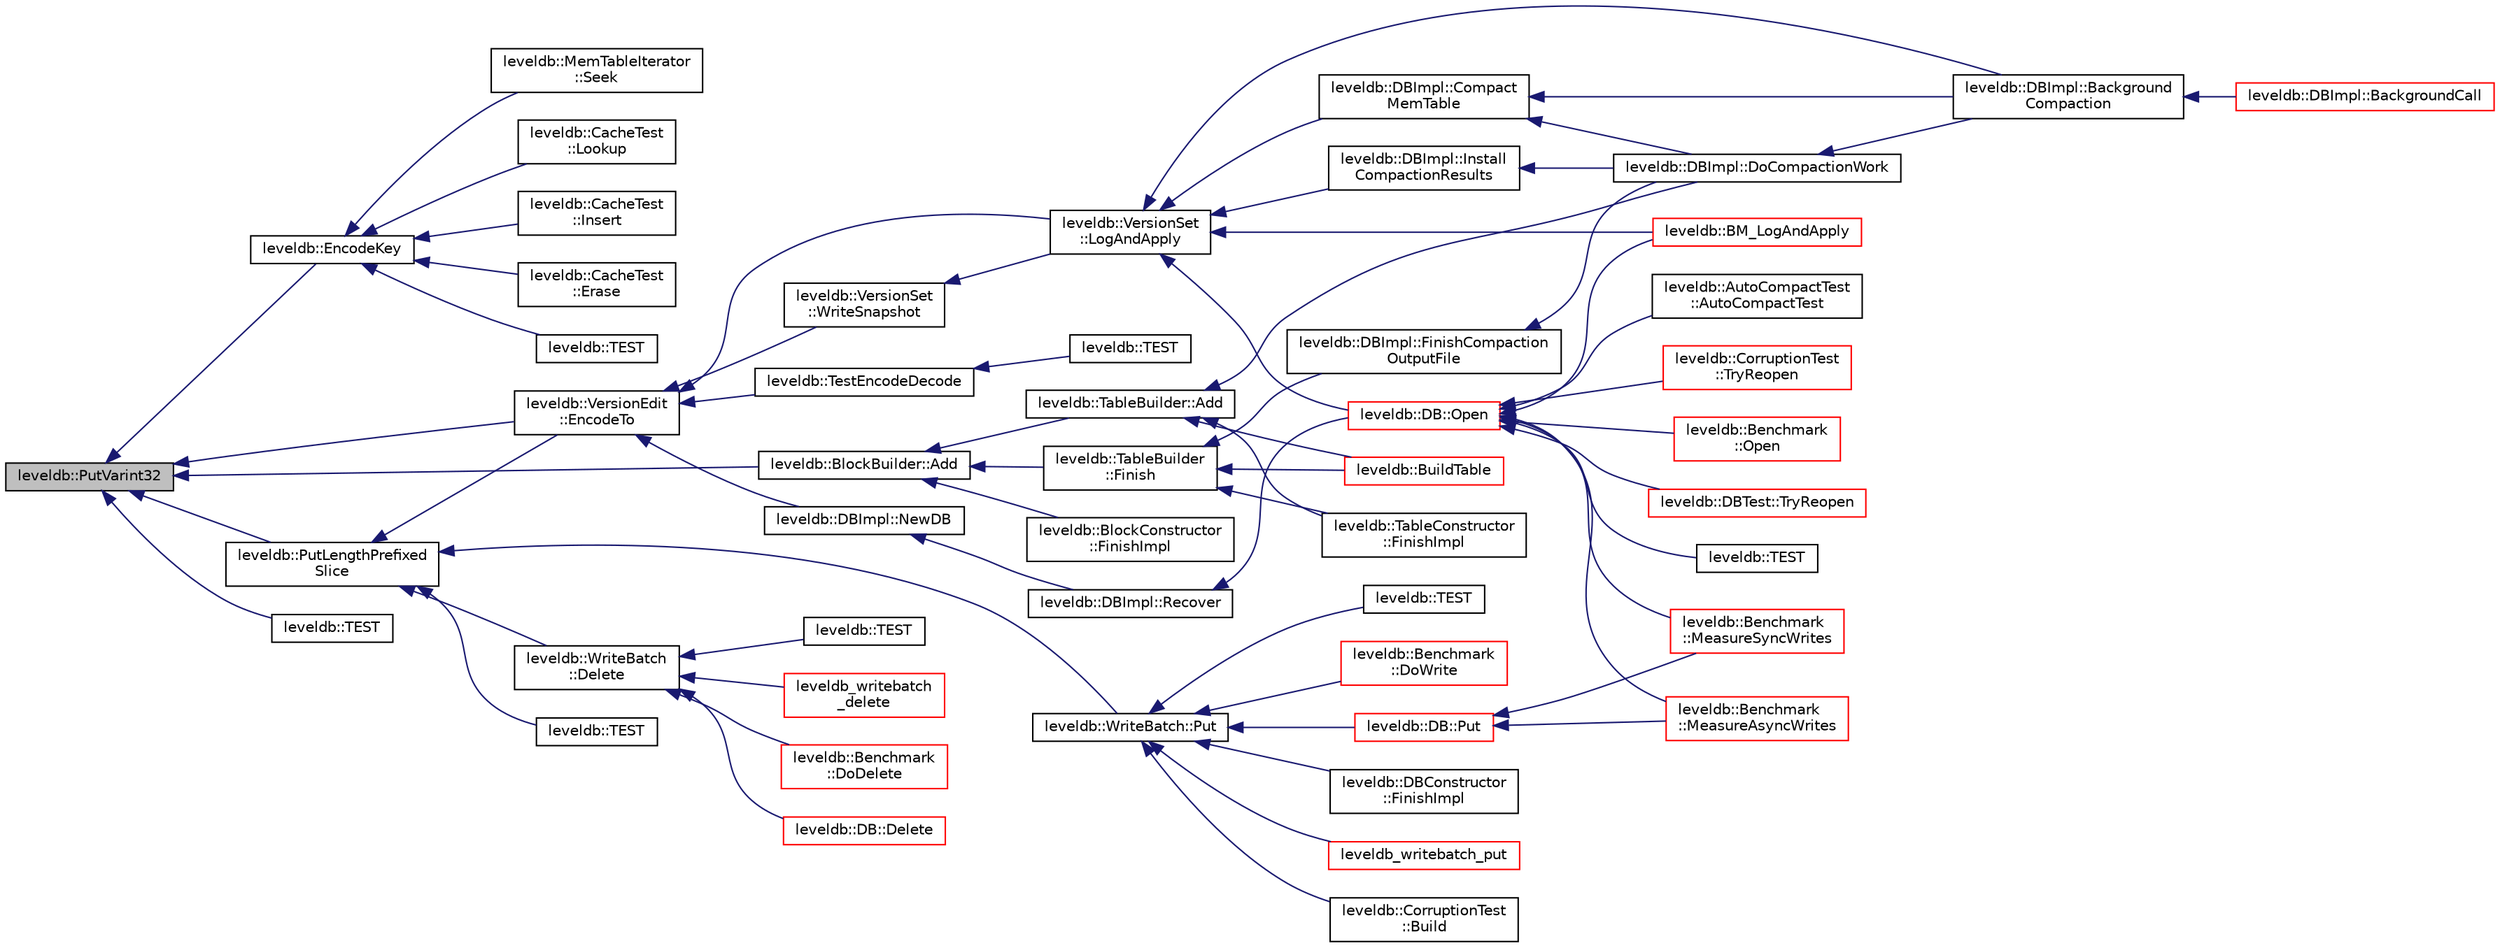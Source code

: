 digraph "leveldb::PutVarint32"
{
  edge [fontname="Helvetica",fontsize="10",labelfontname="Helvetica",labelfontsize="10"];
  node [fontname="Helvetica",fontsize="10",shape=record];
  rankdir="LR";
  Node1 [label="leveldb::PutVarint32",height=0.2,width=0.4,color="black", fillcolor="grey75", style="filled" fontcolor="black"];
  Node1 -> Node2 [dir="back",color="midnightblue",fontsize="10",style="solid"];
  Node2 [label="leveldb::EncodeKey",height=0.2,width=0.4,color="black", fillcolor="white", style="filled",URL="$namespaceleveldb.html#a1e6f16ce568bfceff4ba4d9623d7d795"];
  Node2 -> Node3 [dir="back",color="midnightblue",fontsize="10",style="solid"];
  Node3 [label="leveldb::MemTableIterator\l::Seek",height=0.2,width=0.4,color="black", fillcolor="white", style="filled",URL="$classleveldb_1_1_mem_table_iterator.html#a140f9575286994337de9b49ea7fe62cb"];
  Node2 -> Node4 [dir="back",color="midnightblue",fontsize="10",style="solid"];
  Node4 [label="leveldb::CacheTest\l::Lookup",height=0.2,width=0.4,color="black", fillcolor="white", style="filled",URL="$classleveldb_1_1_cache_test.html#a90d19cd6098f10f809f0c3b94e8b3fc6"];
  Node2 -> Node5 [dir="back",color="midnightblue",fontsize="10",style="solid"];
  Node5 [label="leveldb::CacheTest\l::Insert",height=0.2,width=0.4,color="black", fillcolor="white", style="filled",URL="$classleveldb_1_1_cache_test.html#ad7fc76253a92137e62aede17322c7286"];
  Node2 -> Node6 [dir="back",color="midnightblue",fontsize="10",style="solid"];
  Node6 [label="leveldb::CacheTest\l::Erase",height=0.2,width=0.4,color="black", fillcolor="white", style="filled",URL="$classleveldb_1_1_cache_test.html#aeaa81bbd9d0fba1fb31b0a8f7aa94397"];
  Node2 -> Node7 [dir="back",color="midnightblue",fontsize="10",style="solid"];
  Node7 [label="leveldb::TEST",height=0.2,width=0.4,color="black", fillcolor="white", style="filled",URL="$namespaceleveldb.html#a4836206c2e46b6cbcd72fd2ab5e6a201"];
  Node1 -> Node8 [dir="back",color="midnightblue",fontsize="10",style="solid"];
  Node8 [label="leveldb::VersionEdit\l::EncodeTo",height=0.2,width=0.4,color="black", fillcolor="white", style="filled",URL="$classleveldb_1_1_version_edit.html#aa3161c67223f6c5e843be579a8456086"];
  Node8 -> Node9 [dir="back",color="midnightblue",fontsize="10",style="solid"];
  Node9 [label="leveldb::DBImpl::NewDB",height=0.2,width=0.4,color="black", fillcolor="white", style="filled",URL="$classleveldb_1_1_d_b_impl.html#acfd8ee23923b6a2afb3016831d751b9b"];
  Node9 -> Node10 [dir="back",color="midnightblue",fontsize="10",style="solid"];
  Node10 [label="leveldb::DBImpl::Recover",height=0.2,width=0.4,color="black", fillcolor="white", style="filled",URL="$classleveldb_1_1_d_b_impl.html#aa9a573026c03e8485471f583316943b0"];
  Node10 -> Node11 [dir="back",color="midnightblue",fontsize="10",style="solid"];
  Node11 [label="leveldb::DB::Open",height=0.2,width=0.4,color="red", fillcolor="white", style="filled",URL="$classleveldb_1_1_d_b.html#ac1da2b48e911287d86f3a3bfa0f851fe"];
  Node11 -> Node12 [dir="back",color="midnightblue",fontsize="10",style="solid"];
  Node12 [label="leveldb::AutoCompactTest\l::AutoCompactTest",height=0.2,width=0.4,color="black", fillcolor="white", style="filled",URL="$classleveldb_1_1_auto_compact_test.html#a31fe0ded855f188fac1650c70849760c"];
  Node11 -> Node13 [dir="back",color="midnightblue",fontsize="10",style="solid"];
  Node13 [label="leveldb::CorruptionTest\l::TryReopen",height=0.2,width=0.4,color="red", fillcolor="white", style="filled",URL="$classleveldb_1_1_corruption_test.html#aaba7c05f06400ef45d1af5cb95f66a57"];
  Node11 -> Node14 [dir="back",color="midnightblue",fontsize="10",style="solid"];
  Node14 [label="leveldb::Benchmark\l::Open",height=0.2,width=0.4,color="red", fillcolor="white", style="filled",URL="$classleveldb_1_1_benchmark.html#a89a3b0da75e6cd2ffb879358e5dd82a6"];
  Node11 -> Node15 [dir="back",color="midnightblue",fontsize="10",style="solid"];
  Node15 [label="leveldb::Benchmark\l::MeasureAsyncWrites",height=0.2,width=0.4,color="red", fillcolor="white", style="filled",URL="$classleveldb_1_1_benchmark.html#a93f93835e288185005d25cf08037bed9"];
  Node11 -> Node16 [dir="back",color="midnightblue",fontsize="10",style="solid"];
  Node16 [label="leveldb::Benchmark\l::MeasureSyncWrites",height=0.2,width=0.4,color="red", fillcolor="white", style="filled",URL="$classleveldb_1_1_benchmark.html#ac7b13fb940cff41f5acc5dc99d93d36c"];
  Node11 -> Node17 [dir="back",color="midnightblue",fontsize="10",style="solid"];
  Node17 [label="leveldb::DBTest::TryReopen",height=0.2,width=0.4,color="red", fillcolor="white", style="filled",URL="$classleveldb_1_1_d_b_test.html#aee588b2d13db6be2a651a8fabeac5c79"];
  Node11 -> Node18 [dir="back",color="midnightblue",fontsize="10",style="solid"];
  Node18 [label="leveldb::TEST",height=0.2,width=0.4,color="black", fillcolor="white", style="filled",URL="$namespaceleveldb.html#a88d6fdcb16ed4edc65da40f383e6f23b"];
  Node11 -> Node19 [dir="back",color="midnightblue",fontsize="10",style="solid"];
  Node19 [label="leveldb::BM_LogAndApply",height=0.2,width=0.4,color="red", fillcolor="white", style="filled",URL="$namespaceleveldb.html#af9cf6ec167c9b6f25fd050ab6fb67a90"];
  Node8 -> Node20 [dir="back",color="midnightblue",fontsize="10",style="solid"];
  Node20 [label="leveldb::TestEncodeDecode",height=0.2,width=0.4,color="black", fillcolor="white", style="filled",URL="$namespaceleveldb.html#a435e5ce2b770dd30fffe979090145e0e"];
  Node20 -> Node21 [dir="back",color="midnightblue",fontsize="10",style="solid"];
  Node21 [label="leveldb::TEST",height=0.2,width=0.4,color="black", fillcolor="white", style="filled",URL="$namespaceleveldb.html#aa3106d7d6e907fc13c8c7ceed76740ad"];
  Node8 -> Node22 [dir="back",color="midnightblue",fontsize="10",style="solid"];
  Node22 [label="leveldb::VersionSet\l::LogAndApply",height=0.2,width=0.4,color="black", fillcolor="white", style="filled",URL="$classleveldb_1_1_version_set.html#ac1d014901be7095ace1aaec0cf391fb6"];
  Node22 -> Node23 [dir="back",color="midnightblue",fontsize="10",style="solid"];
  Node23 [label="leveldb::DBImpl::Compact\lMemTable",height=0.2,width=0.4,color="black", fillcolor="white", style="filled",URL="$classleveldb_1_1_d_b_impl.html#affe08e583b60dc854760d60f63db9364"];
  Node23 -> Node24 [dir="back",color="midnightblue",fontsize="10",style="solid"];
  Node24 [label="leveldb::DBImpl::Background\lCompaction",height=0.2,width=0.4,color="black", fillcolor="white", style="filled",URL="$classleveldb_1_1_d_b_impl.html#af8d8c2abc99da12f82a594b6a7d43e35"];
  Node24 -> Node25 [dir="back",color="midnightblue",fontsize="10",style="solid"];
  Node25 [label="leveldb::DBImpl::BackgroundCall",height=0.2,width=0.4,color="red", fillcolor="white", style="filled",URL="$classleveldb_1_1_d_b_impl.html#a0b9829a3bc7b5a119819c6b04b557ab0"];
  Node23 -> Node26 [dir="back",color="midnightblue",fontsize="10",style="solid"];
  Node26 [label="leveldb::DBImpl::DoCompactionWork",height=0.2,width=0.4,color="black", fillcolor="white", style="filled",URL="$classleveldb_1_1_d_b_impl.html#a75d505d0959b9efda825cf07b078d0c6"];
  Node26 -> Node24 [dir="back",color="midnightblue",fontsize="10",style="solid"];
  Node22 -> Node24 [dir="back",color="midnightblue",fontsize="10",style="solid"];
  Node22 -> Node27 [dir="back",color="midnightblue",fontsize="10",style="solid"];
  Node27 [label="leveldb::DBImpl::Install\lCompactionResults",height=0.2,width=0.4,color="black", fillcolor="white", style="filled",URL="$classleveldb_1_1_d_b_impl.html#a2c3c024febfab909b6e0741a382178ad"];
  Node27 -> Node26 [dir="back",color="midnightblue",fontsize="10",style="solid"];
  Node22 -> Node11 [dir="back",color="midnightblue",fontsize="10",style="solid"];
  Node22 -> Node19 [dir="back",color="midnightblue",fontsize="10",style="solid"];
  Node8 -> Node28 [dir="back",color="midnightblue",fontsize="10",style="solid"];
  Node28 [label="leveldb::VersionSet\l::WriteSnapshot",height=0.2,width=0.4,color="black", fillcolor="white", style="filled",URL="$classleveldb_1_1_version_set.html#a0363416d0bee83bb1558837c1dd90830"];
  Node28 -> Node22 [dir="back",color="midnightblue",fontsize="10",style="solid"];
  Node1 -> Node29 [dir="back",color="midnightblue",fontsize="10",style="solid"];
  Node29 [label="leveldb::BlockBuilder::Add",height=0.2,width=0.4,color="black", fillcolor="white", style="filled",URL="$classleveldb_1_1_block_builder.html#a17d0e23f1e7afcb874b22a0cb0b6cf17"];
  Node29 -> Node30 [dir="back",color="midnightblue",fontsize="10",style="solid"];
  Node30 [label="leveldb::TableBuilder::Add",height=0.2,width=0.4,color="black", fillcolor="white", style="filled",URL="$classleveldb_1_1_table_builder.html#a37bd347cb6340215475ac9b42dc19d10"];
  Node30 -> Node31 [dir="back",color="midnightblue",fontsize="10",style="solid"];
  Node31 [label="leveldb::BuildTable",height=0.2,width=0.4,color="red", fillcolor="white", style="filled",URL="$namespaceleveldb.html#a10e102da98819e1a1f9b254241482e65"];
  Node30 -> Node26 [dir="back",color="midnightblue",fontsize="10",style="solid"];
  Node30 -> Node32 [dir="back",color="midnightblue",fontsize="10",style="solid"];
  Node32 [label="leveldb::TableConstructor\l::FinishImpl",height=0.2,width=0.4,color="black", fillcolor="white", style="filled",URL="$classleveldb_1_1_table_constructor.html#aa8ce3799a55859c2dee50d3e08f56ef2"];
  Node29 -> Node33 [dir="back",color="midnightblue",fontsize="10",style="solid"];
  Node33 [label="leveldb::TableBuilder\l::Finish",height=0.2,width=0.4,color="black", fillcolor="white", style="filled",URL="$classleveldb_1_1_table_builder.html#a88f4bae006782e24462362d489dd3f35"];
  Node33 -> Node31 [dir="back",color="midnightblue",fontsize="10",style="solid"];
  Node33 -> Node34 [dir="back",color="midnightblue",fontsize="10",style="solid"];
  Node34 [label="leveldb::DBImpl::FinishCompaction\lOutputFile",height=0.2,width=0.4,color="black", fillcolor="white", style="filled",URL="$classleveldb_1_1_d_b_impl.html#af4f178de1d55d5cf05b9a5cd17d07160"];
  Node34 -> Node26 [dir="back",color="midnightblue",fontsize="10",style="solid"];
  Node33 -> Node32 [dir="back",color="midnightblue",fontsize="10",style="solid"];
  Node29 -> Node35 [dir="back",color="midnightblue",fontsize="10",style="solid"];
  Node35 [label="leveldb::BlockConstructor\l::FinishImpl",height=0.2,width=0.4,color="black", fillcolor="white", style="filled",URL="$classleveldb_1_1_block_constructor.html#ae3f38f0769d34cb7d80776b8249f48ae"];
  Node1 -> Node36 [dir="back",color="midnightblue",fontsize="10",style="solid"];
  Node36 [label="leveldb::PutLengthPrefixed\lSlice",height=0.2,width=0.4,color="black", fillcolor="white", style="filled",URL="$namespaceleveldb.html#a98eaeea7300aa4f9b56303ffa27581af"];
  Node36 -> Node8 [dir="back",color="midnightblue",fontsize="10",style="solid"];
  Node36 -> Node37 [dir="back",color="midnightblue",fontsize="10",style="solid"];
  Node37 [label="leveldb::WriteBatch::Put",height=0.2,width=0.4,color="black", fillcolor="white", style="filled",URL="$classleveldb_1_1_write_batch.html#a30770379143a7ccb4ede18ddf0e45bf3"];
  Node37 -> Node38 [dir="back",color="midnightblue",fontsize="10",style="solid"];
  Node38 [label="leveldb_writebatch_put",height=0.2,width=0.4,color="red", fillcolor="white", style="filled",URL="$c_8h.html#a4a880279e403daebb5d179ff4bf52cce"];
  Node37 -> Node39 [dir="back",color="midnightblue",fontsize="10",style="solid"];
  Node39 [label="leveldb::CorruptionTest\l::Build",height=0.2,width=0.4,color="black", fillcolor="white", style="filled",URL="$classleveldb_1_1_corruption_test.html#a54d2114311c61356e879b5ccfc3cda18"];
  Node37 -> Node40 [dir="back",color="midnightblue",fontsize="10",style="solid"];
  Node40 [label="leveldb::TEST",height=0.2,width=0.4,color="black", fillcolor="white", style="filled",URL="$namespaceleveldb.html#a25dbda5a48ec782778d331e4ccb81b6b"];
  Node37 -> Node41 [dir="back",color="midnightblue",fontsize="10",style="solid"];
  Node41 [label="leveldb::Benchmark\l::DoWrite",height=0.2,width=0.4,color="red", fillcolor="white", style="filled",URL="$classleveldb_1_1_benchmark.html#a5791c3802a3ce7284073db7c4ca040e6"];
  Node37 -> Node42 [dir="back",color="midnightblue",fontsize="10",style="solid"];
  Node42 [label="leveldb::DB::Put",height=0.2,width=0.4,color="red", fillcolor="white", style="filled",URL="$classleveldb_1_1_d_b.html#ac2e472812630ed74298df7b03b08c1ae"];
  Node42 -> Node15 [dir="back",color="midnightblue",fontsize="10",style="solid"];
  Node42 -> Node16 [dir="back",color="midnightblue",fontsize="10",style="solid"];
  Node37 -> Node43 [dir="back",color="midnightblue",fontsize="10",style="solid"];
  Node43 [label="leveldb::DBConstructor\l::FinishImpl",height=0.2,width=0.4,color="black", fillcolor="white", style="filled",URL="$classleveldb_1_1_d_b_constructor.html#a554d8e348d9135ff72a43a03c647c261"];
  Node36 -> Node44 [dir="back",color="midnightblue",fontsize="10",style="solid"];
  Node44 [label="leveldb::WriteBatch\l::Delete",height=0.2,width=0.4,color="black", fillcolor="white", style="filled",URL="$classleveldb_1_1_write_batch.html#a473da7f94483dab253cc36b7b231ce53"];
  Node44 -> Node45 [dir="back",color="midnightblue",fontsize="10",style="solid"];
  Node45 [label="leveldb_writebatch\l_delete",height=0.2,width=0.4,color="red", fillcolor="white", style="filled",URL="$c_8h.html#a593cea62db6cf16cbcdfc3668493d277"];
  Node44 -> Node46 [dir="back",color="midnightblue",fontsize="10",style="solid"];
  Node46 [label="leveldb::Benchmark\l::DoDelete",height=0.2,width=0.4,color="red", fillcolor="white", style="filled",URL="$classleveldb_1_1_benchmark.html#a987ec13830ab5ac11f152b23c6bddc95"];
  Node44 -> Node47 [dir="back",color="midnightblue",fontsize="10",style="solid"];
  Node47 [label="leveldb::DB::Delete",height=0.2,width=0.4,color="red", fillcolor="white", style="filled",URL="$classleveldb_1_1_d_b.html#aff7577239799cd059464701c548090b9"];
  Node44 -> Node48 [dir="back",color="midnightblue",fontsize="10",style="solid"];
  Node48 [label="leveldb::TEST",height=0.2,width=0.4,color="black", fillcolor="white", style="filled",URL="$namespaceleveldb.html#a028ed215c12e1998d7073b18fce4c24c"];
  Node36 -> Node49 [dir="back",color="midnightblue",fontsize="10",style="solid"];
  Node49 [label="leveldb::TEST",height=0.2,width=0.4,color="black", fillcolor="white", style="filled",URL="$namespaceleveldb.html#ac1d3fbcebc57ff3b1c95edfe2c122c38"];
  Node1 -> Node50 [dir="back",color="midnightblue",fontsize="10",style="solid"];
  Node50 [label="leveldb::TEST",height=0.2,width=0.4,color="black", fillcolor="white", style="filled",URL="$namespaceleveldb.html#acc08a5b06f805e1103bc63652513c3ec"];
}
